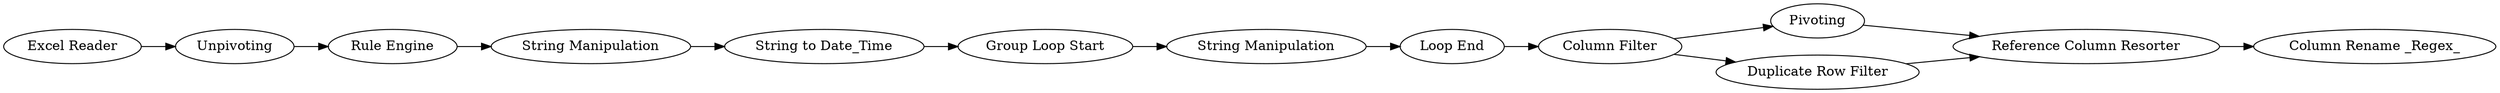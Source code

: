 digraph {
	1 [label="Excel Reader"]
	2 [label=Unpivoting]
	3 [label="String Manipulation"]
	6 [label="Rule Engine"]
	8 [label="String to Date_Time"]
	10 [label="Group Loop Start"]
	11 [label="String Manipulation"]
	12 [label="Loop End"]
	13 [label="Column Filter"]
	14 [label=Pivoting]
	15 [label="Reference Column Resorter"]
	16 [label="Duplicate Row Filter"]
	17 [label="Column Rename _Regex_"]
	1 -> 2
	2 -> 6
	3 -> 8
	6 -> 3
	8 -> 10
	10 -> 11
	11 -> 12
	12 -> 13
	13 -> 14
	13 -> 16
	14 -> 15
	15 -> 17
	16 -> 15
	rankdir=LR
}
